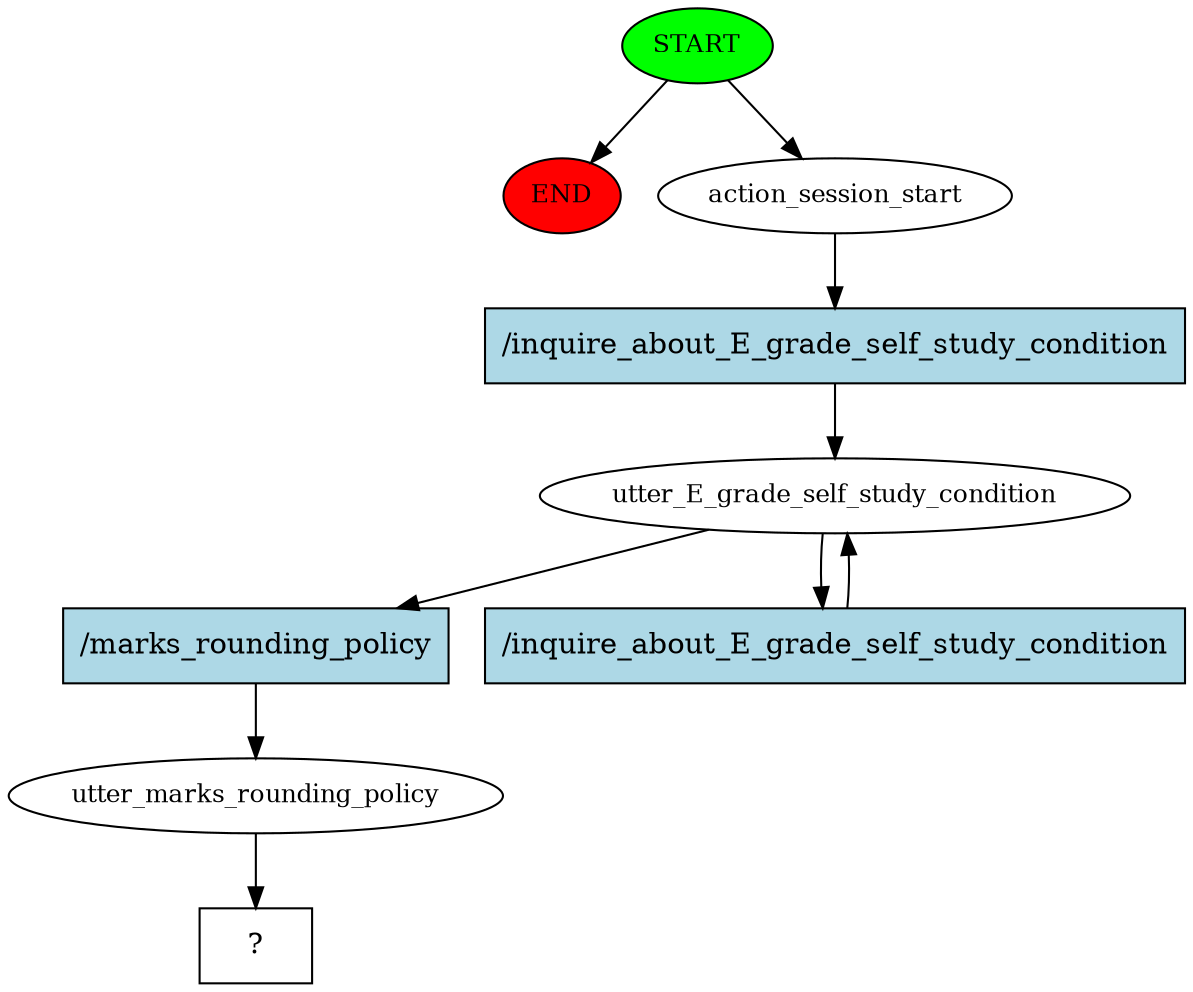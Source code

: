 digraph  {
0 [class="start active", fillcolor=green, fontsize=12, label=START, style=filled];
"-1" [class=end, fillcolor=red, fontsize=12, label=END, style=filled];
1 [class=active, fontsize=12, label=action_session_start];
2 [class=active, fontsize=12, label=utter_E_grade_self_study_condition];
4 [class=active, fontsize=12, label=utter_marks_rounding_policy];
5 [class="intent dashed active", label="  ?  ", shape=rect];
6 [class="intent active", fillcolor=lightblue, label="/inquire_about_E_grade_self_study_condition", shape=rect, style=filled];
7 [class="intent active", fillcolor=lightblue, label="/marks_rounding_policy", shape=rect, style=filled];
8 [class="intent active", fillcolor=lightblue, label="/inquire_about_E_grade_self_study_condition", shape=rect, style=filled];
0 -> "-1"  [class="", key=NONE, label=""];
0 -> 1  [class=active, key=NONE, label=""];
1 -> 6  [class=active, key=0];
2 -> 7  [class=active, key=0];
2 -> 8  [class=active, key=0];
4 -> 5  [class=active, key=NONE, label=""];
6 -> 2  [class=active, key=0];
7 -> 4  [class=active, key=0];
8 -> 2  [class=active, key=0];
}
